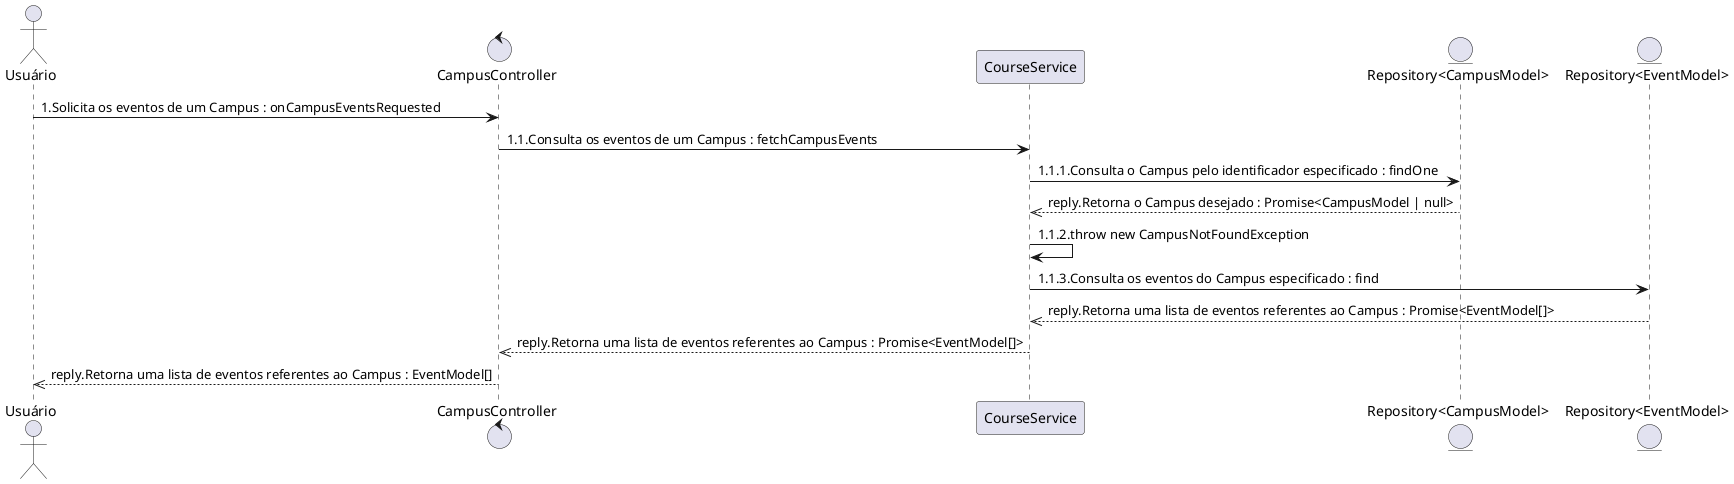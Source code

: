 @startuml

actor "Usuário"
control "CampusController"
participant "CourseService"
entity "Repository<CampusModel>"
entity "Repository<EventModel>"

"Usuário" -> "CampusController":1.Solicita os eventos de um Campus : onCampusEventsRequested
"CampusController" -> "CourseService":1.1.Consulta os eventos de um Campus : fetchCampusEvents
"CourseService" -> "Repository<CampusModel>":1.1.1.Consulta o Campus pelo identificador especificado : findOne
"Repository<CampusModel>" -->> "CourseService":reply.Retorna o Campus desejado : Promise<CampusModel | null>
"CourseService" -> "CourseService":1.1.2.throw new CampusNotFoundException
"CourseService" -> "Repository<EventModel>":1.1.3.Consulta os eventos do Campus especificado : find
"Repository<EventModel>" -->> "CourseService":reply.Retorna uma lista de eventos referentes ao Campus : Promise<EventModel[]>
"CourseService" -->> "CampusController":reply.Retorna uma lista de eventos referentes ao Campus : Promise<EventModel[]>
"CampusController" -->> "Usuário":reply.Retorna uma lista de eventos referentes ao Campus : EventModel[]

@enduml
